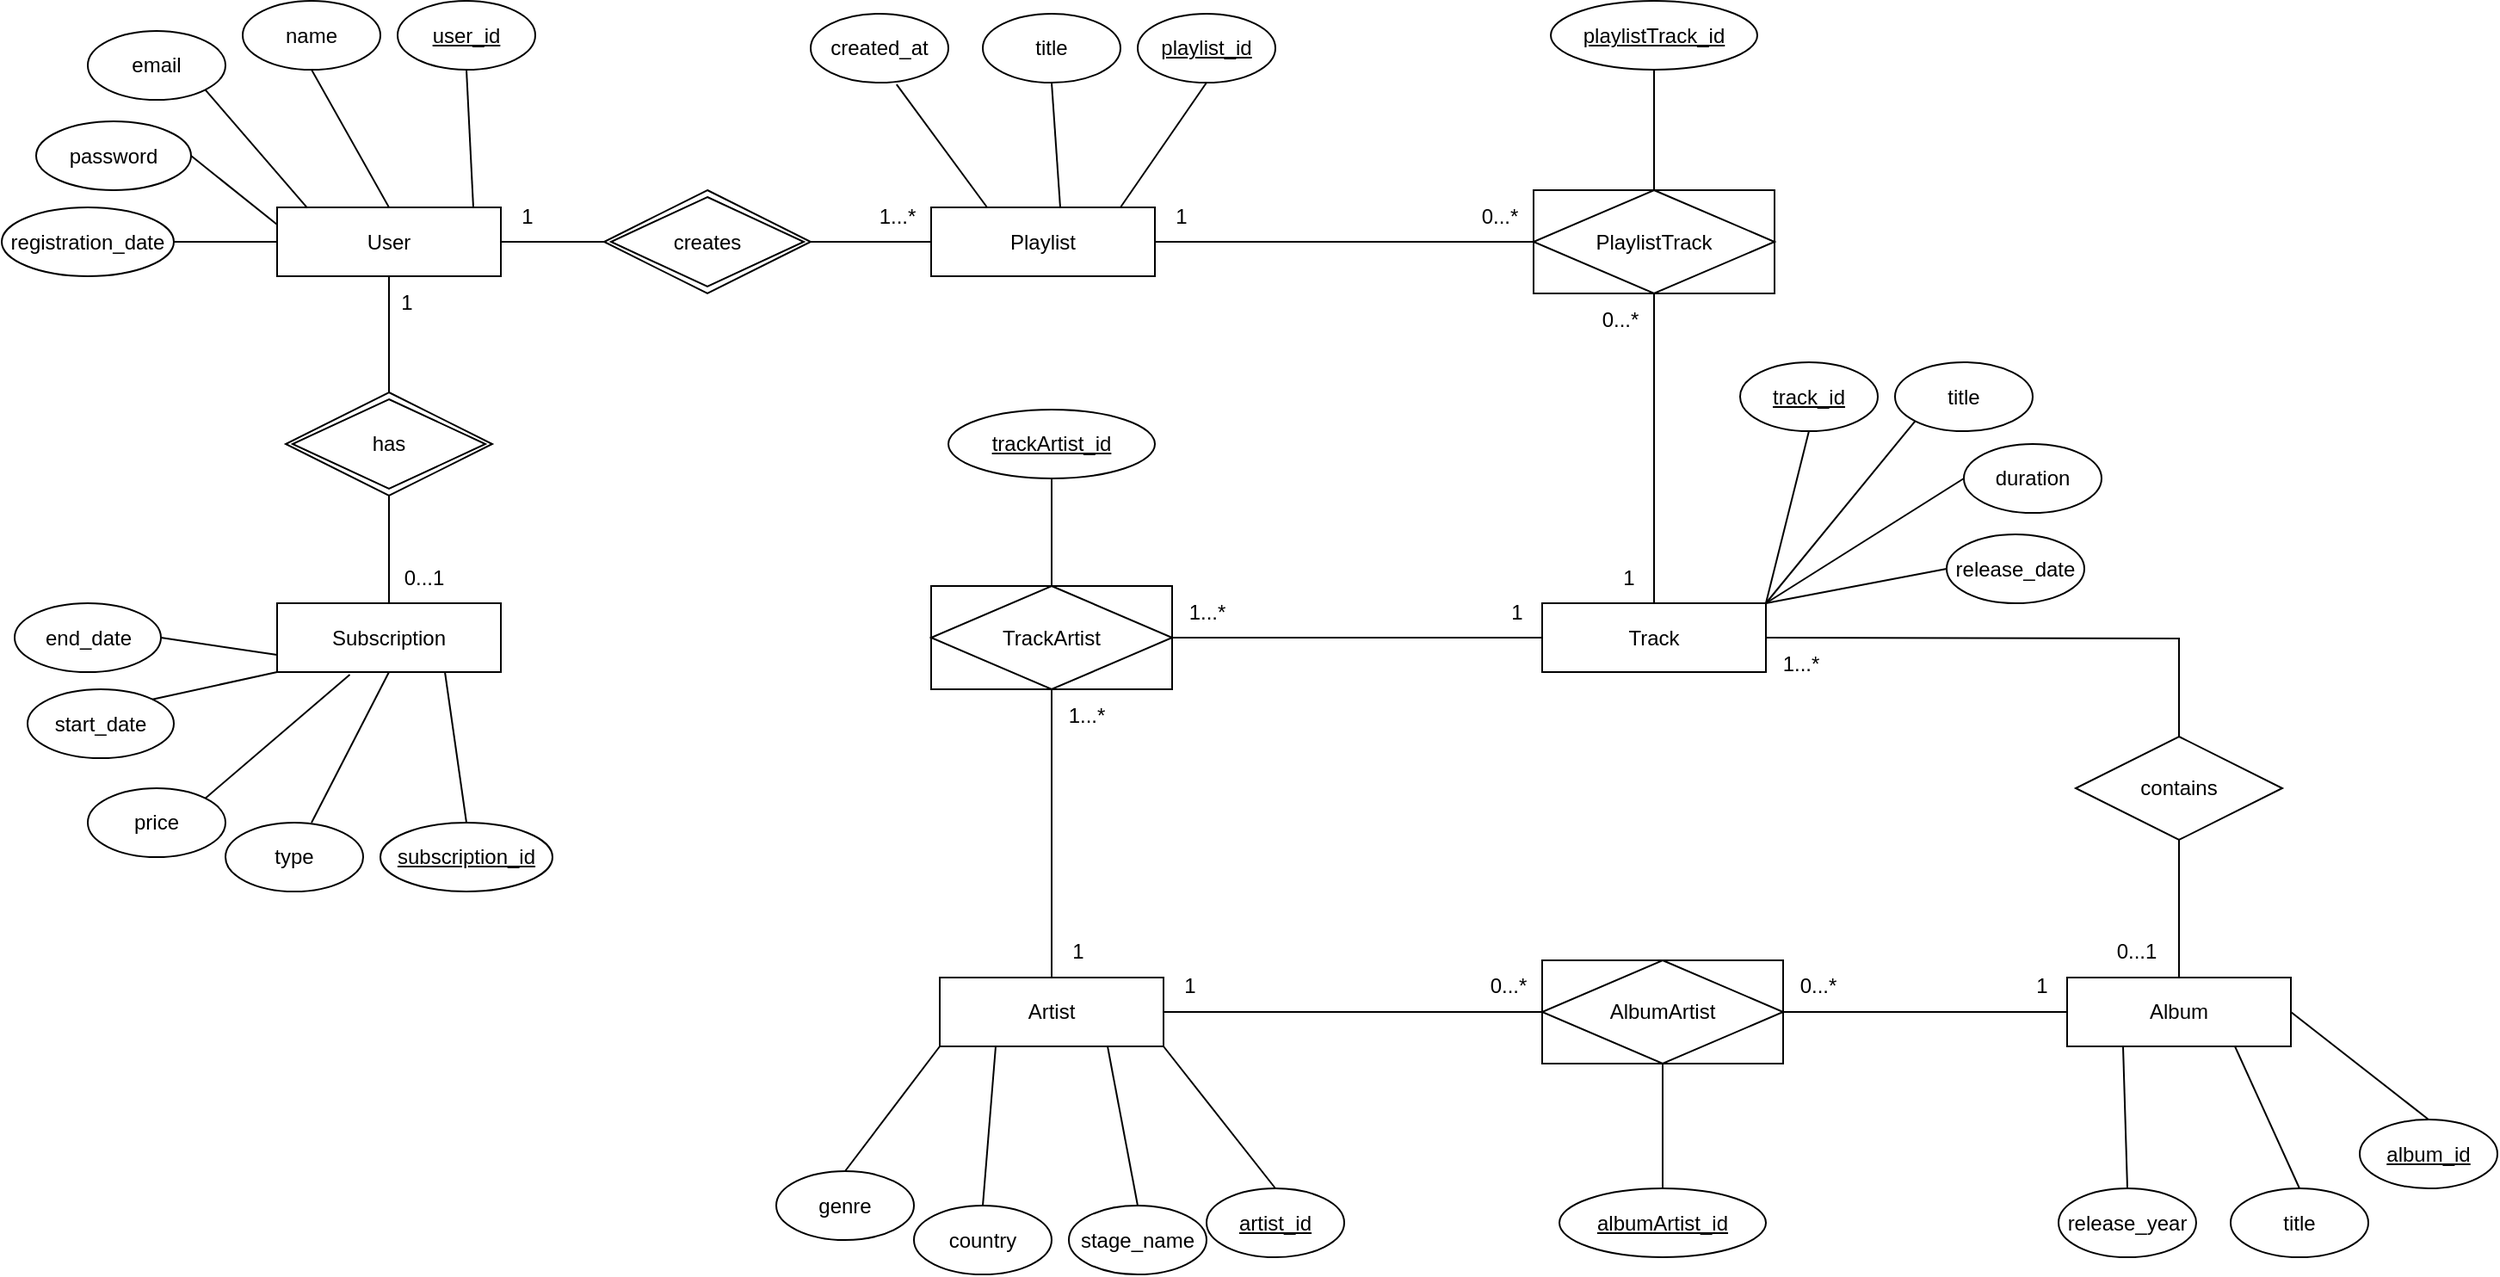 <mxfile version="28.2.5">
  <diagram name="Страница — 1" id="agk2XMMz07DwHE8a75M7">
    <mxGraphModel dx="872" dy="473" grid="1" gridSize="10" guides="1" tooltips="1" connect="1" arrows="1" fold="1" page="1" pageScale="1" pageWidth="1920" pageHeight="1200" background="#FFFFFF" math="0" shadow="0">
      <root>
        <mxCell id="0" />
        <mxCell id="1" parent="0" />
        <mxCell id="4leWx0n0EFDqDS3ZJIns-2" value="User" style="rounded=0;whiteSpace=wrap;html=1;" parent="1" vertex="1">
          <mxGeometry x="180" y="182.5" width="130" height="40" as="geometry" />
        </mxCell>
        <mxCell id="Ibi7c_byHSAgC4ZFs-kM-1" value="Playlist" style="rounded=0;whiteSpace=wrap;html=1;" parent="1" vertex="1">
          <mxGeometry x="560" y="182.5" width="130" height="40" as="geometry" />
        </mxCell>
        <mxCell id="Ibi7c_byHSAgC4ZFs-kM-2" value="Subscription" style="rounded=0;whiteSpace=wrap;html=1;" parent="1" vertex="1">
          <mxGeometry x="180" y="412.5" width="130" height="40" as="geometry" />
        </mxCell>
        <mxCell id="Ibi7c_byHSAgC4ZFs-kM-3" value="Track" style="rounded=0;whiteSpace=wrap;html=1;" parent="1" vertex="1">
          <mxGeometry x="915" y="412.5" width="130" height="40" as="geometry" />
        </mxCell>
        <mxCell id="Ibi7c_byHSAgC4ZFs-kM-4" value="Album" style="rounded=0;whiteSpace=wrap;html=1;" parent="1" vertex="1">
          <mxGeometry x="1220" y="630" width="130" height="40" as="geometry" />
        </mxCell>
        <mxCell id="Ibi7c_byHSAgC4ZFs-kM-5" value="Artist" style="rounded=0;whiteSpace=wrap;html=1;" parent="1" vertex="1">
          <mxGeometry x="565" y="630" width="130" height="40" as="geometry" />
        </mxCell>
        <mxCell id="Ibi7c_byHSAgC4ZFs-kM-6" value="PlaylistTrack" style="shape=associativeEntity;whiteSpace=wrap;html=1;align=center;" parent="1" vertex="1">
          <mxGeometry x="910" y="172.5" width="140" height="60" as="geometry" />
        </mxCell>
        <mxCell id="Ibi7c_byHSAgC4ZFs-kM-7" value="TrackArtist" style="shape=associativeEntity;whiteSpace=wrap;html=1;align=center;" parent="1" vertex="1">
          <mxGeometry x="560" y="402.5" width="140" height="60" as="geometry" />
        </mxCell>
        <mxCell id="Ibi7c_byHSAgC4ZFs-kM-9" value="user_id" style="ellipse;whiteSpace=wrap;html=1;align=center;fontStyle=4;" parent="1" vertex="1">
          <mxGeometry x="250" y="62.5" width="80" height="40" as="geometry" />
        </mxCell>
        <mxCell id="Ibi7c_byHSAgC4ZFs-kM-10" value="name" style="ellipse;whiteSpace=wrap;html=1;align=center;" parent="1" vertex="1">
          <mxGeometry x="160" y="62.5" width="80" height="40" as="geometry" />
        </mxCell>
        <mxCell id="Ibi7c_byHSAgC4ZFs-kM-11" value="email" style="ellipse;whiteSpace=wrap;html=1;align=center;" parent="1" vertex="1">
          <mxGeometry x="70" y="80" width="80" height="40" as="geometry" />
        </mxCell>
        <mxCell id="Ibi7c_byHSAgC4ZFs-kM-12" value="password" style="ellipse;whiteSpace=wrap;html=1;align=center;" parent="1" vertex="1">
          <mxGeometry x="40" y="132.5" width="90" height="40" as="geometry" />
        </mxCell>
        <mxCell id="Ibi7c_byHSAgC4ZFs-kM-13" value="registration_date" style="ellipse;whiteSpace=wrap;html=1;align=center;" parent="1" vertex="1">
          <mxGeometry x="20" y="182.5" width="100" height="40" as="geometry" />
        </mxCell>
        <mxCell id="Ibi7c_byHSAgC4ZFs-kM-20" value="" style="endArrow=none;html=1;rounded=0;exitX=1;exitY=0.5;exitDx=0;exitDy=0;entryX=0;entryY=0.5;entryDx=0;entryDy=0;" parent="1" source="Ibi7c_byHSAgC4ZFs-kM-13" target="4leWx0n0EFDqDS3ZJIns-2" edge="1">
          <mxGeometry relative="1" as="geometry">
            <mxPoint x="160" y="327" as="sourcePoint" />
            <mxPoint x="220" y="240" as="targetPoint" />
          </mxGeometry>
        </mxCell>
        <mxCell id="Ibi7c_byHSAgC4ZFs-kM-21" value="" style="endArrow=none;html=1;rounded=0;exitX=1;exitY=0.5;exitDx=0;exitDy=0;entryX=0;entryY=0.25;entryDx=0;entryDy=0;" parent="1" source="Ibi7c_byHSAgC4ZFs-kM-12" target="4leWx0n0EFDqDS3ZJIns-2" edge="1">
          <mxGeometry relative="1" as="geometry">
            <mxPoint x="150" y="307" as="sourcePoint" />
            <mxPoint x="210" y="220" as="targetPoint" />
          </mxGeometry>
        </mxCell>
        <mxCell id="Ibi7c_byHSAgC4ZFs-kM-22" value="" style="endArrow=none;html=1;rounded=0;exitX=1;exitY=1;exitDx=0;exitDy=0;entryX=0.135;entryY=0.008;entryDx=0;entryDy=0;entryPerimeter=0;" parent="1" source="Ibi7c_byHSAgC4ZFs-kM-11" target="4leWx0n0EFDqDS3ZJIns-2" edge="1">
          <mxGeometry relative="1" as="geometry">
            <mxPoint x="130" y="310" as="sourcePoint" />
            <mxPoint x="190" y="180" as="targetPoint" />
          </mxGeometry>
        </mxCell>
        <mxCell id="Ibi7c_byHSAgC4ZFs-kM-23" value="" style="endArrow=none;html=1;rounded=0;exitX=0.5;exitY=1;exitDx=0;exitDy=0;entryX=0.5;entryY=0;entryDx=0;entryDy=0;" parent="1" source="Ibi7c_byHSAgC4ZFs-kM-10" target="4leWx0n0EFDqDS3ZJIns-2" edge="1">
          <mxGeometry relative="1" as="geometry">
            <mxPoint x="130" y="310" as="sourcePoint" />
            <mxPoint x="220" y="180" as="targetPoint" />
          </mxGeometry>
        </mxCell>
        <mxCell id="Ibi7c_byHSAgC4ZFs-kM-24" value="" style="endArrow=none;html=1;rounded=0;exitX=0.5;exitY=1;exitDx=0;exitDy=0;entryX=0.877;entryY=0.008;entryDx=0;entryDy=0;entryPerimeter=0;" parent="1" source="Ibi7c_byHSAgC4ZFs-kM-9" target="4leWx0n0EFDqDS3ZJIns-2" edge="1">
          <mxGeometry relative="1" as="geometry">
            <mxPoint x="130" y="310" as="sourcePoint" />
            <mxPoint x="280" y="180" as="targetPoint" />
          </mxGeometry>
        </mxCell>
        <mxCell id="Ibi7c_byHSAgC4ZFs-kM-25" value="playlist_id" style="ellipse;whiteSpace=wrap;html=1;align=center;fontStyle=4;" parent="1" vertex="1">
          <mxGeometry x="680" y="70" width="80" height="40" as="geometry" />
        </mxCell>
        <mxCell id="Ibi7c_byHSAgC4ZFs-kM-26" value="title" style="ellipse;whiteSpace=wrap;html=1;align=center;" parent="1" vertex="1">
          <mxGeometry x="590" y="70" width="80" height="40" as="geometry" />
        </mxCell>
        <mxCell id="Ibi7c_byHSAgC4ZFs-kM-27" value="created_at" style="ellipse;whiteSpace=wrap;html=1;align=center;" parent="1" vertex="1">
          <mxGeometry x="490" y="70" width="80" height="40" as="geometry" />
        </mxCell>
        <mxCell id="Ibi7c_byHSAgC4ZFs-kM-29" value="" style="endArrow=none;html=1;rounded=0;exitX=0.624;exitY=1.026;exitDx=0;exitDy=0;exitPerimeter=0;entryX=0.25;entryY=0;entryDx=0;entryDy=0;" parent="1" source="Ibi7c_byHSAgC4ZFs-kM-27" target="Ibi7c_byHSAgC4ZFs-kM-1" edge="1">
          <mxGeometry relative="1" as="geometry">
            <mxPoint x="520" y="309.5" as="sourcePoint" />
            <mxPoint x="580" y="180" as="targetPoint" />
          </mxGeometry>
        </mxCell>
        <mxCell id="Ibi7c_byHSAgC4ZFs-kM-30" value="" style="endArrow=none;html=1;rounded=0;exitX=0.5;exitY=1;exitDx=0;exitDy=0;entryX=0.5;entryY=0;entryDx=0;entryDy=0;" parent="1" source="Ibi7c_byHSAgC4ZFs-kM-26" edge="1">
          <mxGeometry relative="1" as="geometry">
            <mxPoint x="520" y="309.5" as="sourcePoint" />
            <mxPoint x="635" y="182.5" as="targetPoint" />
          </mxGeometry>
        </mxCell>
        <mxCell id="Ibi7c_byHSAgC4ZFs-kM-31" value="" style="endArrow=none;html=1;rounded=0;exitX=0.5;exitY=1;exitDx=0;exitDy=0;entryX=0.846;entryY=0;entryDx=0;entryDy=0;entryPerimeter=0;" parent="1" source="Ibi7c_byHSAgC4ZFs-kM-25" target="Ibi7c_byHSAgC4ZFs-kM-1" edge="1">
          <mxGeometry relative="1" as="geometry">
            <mxPoint x="520" y="309.5" as="sourcePoint" />
            <mxPoint x="684" y="182.5" as="targetPoint" />
          </mxGeometry>
        </mxCell>
        <mxCell id="Ibi7c_byHSAgC4ZFs-kM-32" value="playlistTrack_id" style="ellipse;whiteSpace=wrap;html=1;align=center;fontStyle=4;" parent="1" vertex="1">
          <mxGeometry x="920" y="62.5" width="120" height="40" as="geometry" />
        </mxCell>
        <mxCell id="Ibi7c_byHSAgC4ZFs-kM-33" value="" style="endArrow=none;html=1;rounded=0;exitX=0.5;exitY=1;exitDx=0;exitDy=0;entryX=0.846;entryY=0;entryDx=0;entryDy=0;entryPerimeter=0;" parent="1" source="Ibi7c_byHSAgC4ZFs-kM-32" edge="1">
          <mxGeometry relative="1" as="geometry">
            <mxPoint x="830" y="299" as="sourcePoint" />
            <mxPoint x="980" y="172.5" as="targetPoint" />
          </mxGeometry>
        </mxCell>
        <mxCell id="Ibi7c_byHSAgC4ZFs-kM-46" value="subscription_id" style="ellipse;whiteSpace=wrap;html=1;align=center;fontStyle=4;" parent="1" vertex="1">
          <mxGeometry x="240" y="540" width="100" height="40" as="geometry" />
        </mxCell>
        <mxCell id="Ibi7c_byHSAgC4ZFs-kM-47" value="type" style="ellipse;whiteSpace=wrap;html=1;align=center;" parent="1" vertex="1">
          <mxGeometry x="150" y="540" width="80" height="40" as="geometry" />
        </mxCell>
        <mxCell id="Ibi7c_byHSAgC4ZFs-kM-48" value="price" style="ellipse;whiteSpace=wrap;html=1;align=center;" parent="1" vertex="1">
          <mxGeometry x="70" y="520" width="80" height="40" as="geometry" />
        </mxCell>
        <mxCell id="Ibi7c_byHSAgC4ZFs-kM-49" value="start_date" style="ellipse;whiteSpace=wrap;html=1;align=center;" parent="1" vertex="1">
          <mxGeometry x="35" y="462.5" width="85" height="40" as="geometry" />
        </mxCell>
        <mxCell id="Ibi7c_byHSAgC4ZFs-kM-50" value="end_date" style="ellipse;whiteSpace=wrap;html=1;align=center;" parent="1" vertex="1">
          <mxGeometry x="27.5" y="412.5" width="85" height="40" as="geometry" />
        </mxCell>
        <mxCell id="Ibi7c_byHSAgC4ZFs-kM-53" value="" style="endArrow=none;html=1;rounded=0;exitX=1;exitY=0.5;exitDx=0;exitDy=0;entryX=0;entryY=0.75;entryDx=0;entryDy=0;" parent="1" source="Ibi7c_byHSAgC4ZFs-kM-50" target="Ibi7c_byHSAgC4ZFs-kM-2" edge="1">
          <mxGeometry relative="1" as="geometry">
            <mxPoint x="190" y="758.25" as="sourcePoint" />
            <mxPoint x="210" y="633.75" as="targetPoint" />
          </mxGeometry>
        </mxCell>
        <mxCell id="Ibi7c_byHSAgC4ZFs-kM-54" value="" style="endArrow=none;html=1;rounded=0;entryX=0;entryY=1;entryDx=0;entryDy=0;exitX=1;exitY=0;exitDx=0;exitDy=0;" parent="1" source="Ibi7c_byHSAgC4ZFs-kM-49" target="Ibi7c_byHSAgC4ZFs-kM-2" edge="1">
          <mxGeometry relative="1" as="geometry">
            <mxPoint x="140" y="514" as="sourcePoint" />
            <mxPoint x="210" y="623.75" as="targetPoint" />
          </mxGeometry>
        </mxCell>
        <mxCell id="Ibi7c_byHSAgC4ZFs-kM-55" value="" style="endArrow=none;html=1;rounded=0;exitX=1;exitY=0;exitDx=0;exitDy=0;entryX=0.325;entryY=1.037;entryDx=0;entryDy=0;entryPerimeter=0;" parent="1" source="Ibi7c_byHSAgC4ZFs-kM-48" target="Ibi7c_byHSAgC4ZFs-kM-2" edge="1">
          <mxGeometry relative="1" as="geometry">
            <mxPoint x="160" y="741.25" as="sourcePoint" />
            <mxPoint x="228" y="614" as="targetPoint" />
          </mxGeometry>
        </mxCell>
        <mxCell id="Ibi7c_byHSAgC4ZFs-kM-56" value="" style="endArrow=none;html=1;rounded=0;entryX=0.5;entryY=1;entryDx=0;entryDy=0;" parent="1" target="Ibi7c_byHSAgC4ZFs-kM-2" edge="1">
          <mxGeometry relative="1" as="geometry">
            <mxPoint x="200" y="540" as="sourcePoint" />
            <mxPoint x="275" y="613.75" as="targetPoint" />
          </mxGeometry>
        </mxCell>
        <mxCell id="Ibi7c_byHSAgC4ZFs-kM-57" value="" style="endArrow=none;html=1;rounded=0;exitX=0.5;exitY=0;exitDx=0;exitDy=0;entryX=0.75;entryY=1;entryDx=0;entryDy=0;" parent="1" source="Ibi7c_byHSAgC4ZFs-kM-46" target="Ibi7c_byHSAgC4ZFs-kM-2" edge="1">
          <mxGeometry relative="1" as="geometry">
            <mxPoint x="160" y="741.25" as="sourcePoint" />
            <mxPoint x="324.01" y="614.07" as="targetPoint" />
          </mxGeometry>
        </mxCell>
        <mxCell id="Ibi7c_byHSAgC4ZFs-kM-59" value="artist_id" style="ellipse;whiteSpace=wrap;html=1;align=center;fontStyle=4;" parent="1" vertex="1">
          <mxGeometry x="720" y="752.5" width="80" height="40" as="geometry" />
        </mxCell>
        <mxCell id="Ibi7c_byHSAgC4ZFs-kM-60" value="stage_name" style="ellipse;whiteSpace=wrap;html=1;align=center;" parent="1" vertex="1">
          <mxGeometry x="640" y="762.5" width="80" height="40" as="geometry" />
        </mxCell>
        <mxCell id="Ibi7c_byHSAgC4ZFs-kM-61" value="country" style="ellipse;whiteSpace=wrap;html=1;align=center;" parent="1" vertex="1">
          <mxGeometry x="550" y="762.5" width="80" height="40" as="geometry" />
        </mxCell>
        <mxCell id="Ibi7c_byHSAgC4ZFs-kM-62" value="genre" style="ellipse;whiteSpace=wrap;html=1;align=center;" parent="1" vertex="1">
          <mxGeometry x="470" y="742.5" width="80" height="40" as="geometry" />
        </mxCell>
        <mxCell id="Ibi7c_byHSAgC4ZFs-kM-63" value="" style="endArrow=none;html=1;rounded=0;entryX=0;entryY=1;entryDx=0;entryDy=0;exitX=0.5;exitY=0;exitDx=0;exitDy=0;" parent="1" source="Ibi7c_byHSAgC4ZFs-kM-62" target="Ibi7c_byHSAgC4ZFs-kM-5" edge="1">
          <mxGeometry relative="1" as="geometry">
            <mxPoint x="501" y="719.5" as="sourcePoint" />
            <mxPoint x="430" y="582.5" as="targetPoint" />
          </mxGeometry>
        </mxCell>
        <mxCell id="Ibi7c_byHSAgC4ZFs-kM-64" value="" style="endArrow=none;html=1;rounded=0;exitX=0.5;exitY=0;exitDx=0;exitDy=0;entryX=0.25;entryY=1;entryDx=0;entryDy=0;" parent="1" source="Ibi7c_byHSAgC4ZFs-kM-61" target="Ibi7c_byHSAgC4ZFs-kM-5" edge="1">
          <mxGeometry relative="1" as="geometry">
            <mxPoint x="612" y="799.5" as="sourcePoint" />
            <mxPoint x="600" y="712.5" as="targetPoint" />
          </mxGeometry>
        </mxCell>
        <mxCell id="Ibi7c_byHSAgC4ZFs-kM-65" value="" style="endArrow=none;html=1;rounded=0;exitX=0.5;exitY=0;exitDx=0;exitDy=0;entryX=0.75;entryY=1;entryDx=0;entryDy=0;" parent="1" source="Ibi7c_byHSAgC4ZFs-kM-60" target="Ibi7c_byHSAgC4ZFs-kM-5" edge="1">
          <mxGeometry relative="1" as="geometry">
            <mxPoint x="652" y="809.5" as="sourcePoint" />
            <mxPoint x="640" y="722.5" as="targetPoint" />
          </mxGeometry>
        </mxCell>
        <mxCell id="Ibi7c_byHSAgC4ZFs-kM-66" value="" style="endArrow=none;html=1;rounded=0;exitX=0.5;exitY=0;exitDx=0;exitDy=0;entryX=1;entryY=1;entryDx=0;entryDy=0;" parent="1" source="Ibi7c_byHSAgC4ZFs-kM-59" target="Ibi7c_byHSAgC4ZFs-kM-5" edge="1">
          <mxGeometry relative="1" as="geometry">
            <mxPoint x="702" y="809.5" as="sourcePoint" />
            <mxPoint x="690" y="722.5" as="targetPoint" />
          </mxGeometry>
        </mxCell>
        <mxCell id="Ibi7c_byHSAgC4ZFs-kM-67" value="album_id" style="ellipse;whiteSpace=wrap;html=1;align=center;fontStyle=4;" parent="1" vertex="1">
          <mxGeometry x="1390" y="712.5" width="80" height="40" as="geometry" />
        </mxCell>
        <mxCell id="Ibi7c_byHSAgC4ZFs-kM-68" value="release_year" style="ellipse;whiteSpace=wrap;html=1;align=center;" parent="1" vertex="1">
          <mxGeometry x="1215" y="752.5" width="80" height="40" as="geometry" />
        </mxCell>
        <mxCell id="Ibi7c_byHSAgC4ZFs-kM-69" value="title" style="ellipse;whiteSpace=wrap;html=1;align=center;" parent="1" vertex="1">
          <mxGeometry x="1315" y="752.5" width="80" height="40" as="geometry" />
        </mxCell>
        <mxCell id="Ibi7c_byHSAgC4ZFs-kM-70" value="" style="endArrow=none;html=1;rounded=0;exitX=0.5;exitY=0;exitDx=0;exitDy=0;entryX=0.25;entryY=1;entryDx=0;entryDy=0;" parent="1" source="Ibi7c_byHSAgC4ZFs-kM-68" target="Ibi7c_byHSAgC4ZFs-kM-4" edge="1">
          <mxGeometry relative="1" as="geometry">
            <mxPoint x="1225" y="762.5" as="sourcePoint" />
            <mxPoint x="1233" y="670.5" as="targetPoint" />
          </mxGeometry>
        </mxCell>
        <mxCell id="Ibi7c_byHSAgC4ZFs-kM-71" value="" style="endArrow=none;html=1;rounded=0;exitX=0.5;exitY=0;exitDx=0;exitDy=0;entryX=0.75;entryY=1;entryDx=0;entryDy=0;" parent="1" source="Ibi7c_byHSAgC4ZFs-kM-69" target="Ibi7c_byHSAgC4ZFs-kM-4" edge="1">
          <mxGeometry relative="1" as="geometry">
            <mxPoint x="1345" y="764.5" as="sourcePoint" />
            <mxPoint x="1353" y="672.5" as="targetPoint" />
          </mxGeometry>
        </mxCell>
        <mxCell id="Ibi7c_byHSAgC4ZFs-kM-72" value="" style="endArrow=none;html=1;rounded=0;exitX=0.5;exitY=0;exitDx=0;exitDy=0;entryX=1;entryY=0.5;entryDx=0;entryDy=0;" parent="1" source="Ibi7c_byHSAgC4ZFs-kM-67" target="Ibi7c_byHSAgC4ZFs-kM-4" edge="1">
          <mxGeometry relative="1" as="geometry">
            <mxPoint x="1345" y="784.5" as="sourcePoint" />
            <mxPoint x="1353" y="692.5" as="targetPoint" />
          </mxGeometry>
        </mxCell>
        <mxCell id="Ibi7c_byHSAgC4ZFs-kM-73" value="track_id" style="ellipse;whiteSpace=wrap;html=1;align=center;fontStyle=4;" parent="1" vertex="1">
          <mxGeometry x="1030" y="272.5" width="80" height="40" as="geometry" />
        </mxCell>
        <mxCell id="Ibi7c_byHSAgC4ZFs-kM-74" value="duration" style="ellipse;whiteSpace=wrap;html=1;align=center;" parent="1" vertex="1">
          <mxGeometry x="1160" y="320" width="80" height="40" as="geometry" />
        </mxCell>
        <mxCell id="Ibi7c_byHSAgC4ZFs-kM-75" value="title" style="ellipse;whiteSpace=wrap;html=1;align=center;" parent="1" vertex="1">
          <mxGeometry x="1120" y="272.5" width="80" height="40" as="geometry" />
        </mxCell>
        <mxCell id="Ibi7c_byHSAgC4ZFs-kM-76" value="release_date" style="ellipse;whiteSpace=wrap;html=1;align=center;" parent="1" vertex="1">
          <mxGeometry x="1150" y="372.5" width="80" height="40" as="geometry" />
        </mxCell>
        <mxCell id="Ibi7c_byHSAgC4ZFs-kM-77" value="" style="endArrow=none;html=1;rounded=0;entryX=1;entryY=0;entryDx=0;entryDy=0;exitX=0;exitY=0.5;exitDx=0;exitDy=0;" parent="1" source="Ibi7c_byHSAgC4ZFs-kM-76" target="Ibi7c_byHSAgC4ZFs-kM-3" edge="1">
          <mxGeometry relative="1" as="geometry">
            <mxPoint x="1140" y="430" as="sourcePoint" />
            <mxPoint x="1053" y="431.5" as="targetPoint" />
          </mxGeometry>
        </mxCell>
        <mxCell id="Ibi7c_byHSAgC4ZFs-kM-78" value="" style="endArrow=none;html=1;rounded=0;exitX=0;exitY=0.5;exitDx=0;exitDy=0;entryX=1;entryY=0;entryDx=0;entryDy=0;" parent="1" source="Ibi7c_byHSAgC4ZFs-kM-74" target="Ibi7c_byHSAgC4ZFs-kM-3" edge="1">
          <mxGeometry relative="1" as="geometry">
            <mxPoint x="1097" y="542" as="sourcePoint" />
            <mxPoint x="1060" y="460" as="targetPoint" />
          </mxGeometry>
        </mxCell>
        <mxCell id="Ibi7c_byHSAgC4ZFs-kM-79" value="" style="endArrow=none;html=1;rounded=0;exitX=0;exitY=1;exitDx=0;exitDy=0;entryX=1;entryY=0;entryDx=0;entryDy=0;" parent="1" source="Ibi7c_byHSAgC4ZFs-kM-75" target="Ibi7c_byHSAgC4ZFs-kM-3" edge="1">
          <mxGeometry relative="1" as="geometry">
            <mxPoint x="1097" y="492" as="sourcePoint" />
            <mxPoint x="1045" y="433" as="targetPoint" />
          </mxGeometry>
        </mxCell>
        <mxCell id="Ibi7c_byHSAgC4ZFs-kM-80" value="" style="endArrow=none;html=1;rounded=0;exitX=0.5;exitY=1;exitDx=0;exitDy=0;entryX=1;entryY=0;entryDx=0;entryDy=0;" parent="1" source="Ibi7c_byHSAgC4ZFs-kM-73" target="Ibi7c_byHSAgC4ZFs-kM-3" edge="1">
          <mxGeometry relative="1" as="geometry">
            <mxPoint x="1127" y="472" as="sourcePoint" />
            <mxPoint x="1090" y="390" as="targetPoint" />
          </mxGeometry>
        </mxCell>
        <mxCell id="Ibi7c_byHSAgC4ZFs-kM-81" value="trackArtist_id" style="ellipse;whiteSpace=wrap;html=1;align=center;fontStyle=4;" parent="1" vertex="1">
          <mxGeometry x="570" y="300" width="120" height="40" as="geometry" />
        </mxCell>
        <mxCell id="Ibi7c_byHSAgC4ZFs-kM-82" value="" style="endArrow=none;html=1;rounded=0;exitX=0.5;exitY=1;exitDx=0;exitDy=0;entryX=0.5;entryY=0;entryDx=0;entryDy=0;" parent="1" source="Ibi7c_byHSAgC4ZFs-kM-81" target="Ibi7c_byHSAgC4ZFs-kM-7" edge="1">
          <mxGeometry relative="1" as="geometry">
            <mxPoint x="450" y="536.5" as="sourcePoint" />
            <mxPoint x="750" y="362.5" as="targetPoint" />
          </mxGeometry>
        </mxCell>
        <mxCell id="Ibi7c_byHSAgC4ZFs-kM-83" value="" style="endArrow=none;html=1;rounded=0;exitX=0.5;exitY=1;exitDx=0;exitDy=0;entryX=0.5;entryY=0;entryDx=0;entryDy=0;" parent="1" source="Ibi7c_byHSAgC4ZFs-kM-6" target="Ibi7c_byHSAgC4ZFs-kM-3" edge="1">
          <mxGeometry relative="1" as="geometry">
            <mxPoint x="640" y="240" as="sourcePoint" />
            <mxPoint x="800" y="240" as="targetPoint" />
          </mxGeometry>
        </mxCell>
        <mxCell id="Ibi7c_byHSAgC4ZFs-kM-84" value="" style="endArrow=none;html=1;rounded=0;exitX=1;exitY=0.5;exitDx=0;exitDy=0;entryX=0;entryY=0.5;entryDx=0;entryDy=0;" parent="1" source="Ibi7c_byHSAgC4ZFs-kM-1" target="Ibi7c_byHSAgC4ZFs-kM-6" edge="1">
          <mxGeometry relative="1" as="geometry">
            <mxPoint x="720" y="240" as="sourcePoint" />
            <mxPoint x="880" y="240" as="targetPoint" />
          </mxGeometry>
        </mxCell>
        <mxCell id="Ibi7c_byHSAgC4ZFs-kM-85" value="" style="endArrow=none;html=1;rounded=0;exitX=1;exitY=0.5;exitDx=0;exitDy=0;entryX=0;entryY=0.5;entryDx=0;entryDy=0;" parent="1" source="Ibi7c_byHSAgC4ZFs-kM-7" target="Ibi7c_byHSAgC4ZFs-kM-3" edge="1">
          <mxGeometry relative="1" as="geometry">
            <mxPoint x="720" y="340" as="sourcePoint" />
            <mxPoint x="880" y="340" as="targetPoint" />
          </mxGeometry>
        </mxCell>
        <mxCell id="Ibi7c_byHSAgC4ZFs-kM-86" value="" style="endArrow=none;html=1;rounded=0;exitX=0.5;exitY=1;exitDx=0;exitDy=0;entryX=0.5;entryY=0;entryDx=0;entryDy=0;" parent="1" source="Ibi7c_byHSAgC4ZFs-kM-7" target="Ibi7c_byHSAgC4ZFs-kM-5" edge="1">
          <mxGeometry relative="1" as="geometry">
            <mxPoint x="720" y="530" as="sourcePoint" />
            <mxPoint x="880" y="530" as="targetPoint" />
          </mxGeometry>
        </mxCell>
        <mxCell id="Ibi7c_byHSAgC4ZFs-kM-87" value="1" style="text;html=1;align=center;verticalAlign=middle;resizable=0;points=[];autosize=1;strokeColor=none;fillColor=none;" parent="1" vertex="1">
          <mxGeometry x="690" y="172.5" width="30" height="30" as="geometry" />
        </mxCell>
        <mxCell id="Ibi7c_byHSAgC4ZFs-kM-88" value="0...*" style="text;html=1;align=center;verticalAlign=middle;resizable=0;points=[];autosize=1;strokeColor=none;fillColor=none;" parent="1" vertex="1">
          <mxGeometry x="870" y="172.5" width="40" height="30" as="geometry" />
        </mxCell>
        <mxCell id="Ibi7c_byHSAgC4ZFs-kM-89" value="1" style="text;html=1;align=center;verticalAlign=middle;resizable=0;points=[];autosize=1;strokeColor=none;fillColor=none;" parent="1" vertex="1">
          <mxGeometry x="950" y="382.5" width="30" height="30" as="geometry" />
        </mxCell>
        <mxCell id="Ibi7c_byHSAgC4ZFs-kM-90" value="0...*" style="text;html=1;align=center;verticalAlign=middle;resizable=0;points=[];autosize=1;strokeColor=none;fillColor=none;" parent="1" vertex="1">
          <mxGeometry x="940" y="232.5" width="40" height="30" as="geometry" />
        </mxCell>
        <mxCell id="Ibi7c_byHSAgC4ZFs-kM-92" value="1" style="text;html=1;align=center;verticalAlign=middle;resizable=0;points=[];autosize=1;strokeColor=none;fillColor=none;" parent="1" vertex="1">
          <mxGeometry x="885" y="402.5" width="30" height="30" as="geometry" />
        </mxCell>
        <mxCell id="Ibi7c_byHSAgC4ZFs-kM-93" value="1" style="text;html=1;align=center;verticalAlign=middle;resizable=0;points=[];autosize=1;strokeColor=none;fillColor=none;" parent="1" vertex="1">
          <mxGeometry x="630" y="600" width="30" height="30" as="geometry" />
        </mxCell>
        <mxCell id="Ibi7c_byHSAgC4ZFs-kM-94" value="1...*" style="text;html=1;align=center;verticalAlign=middle;resizable=0;points=[];autosize=1;strokeColor=none;fillColor=none;" parent="1" vertex="1">
          <mxGeometry x="630" y="462.5" width="40" height="30" as="geometry" />
        </mxCell>
        <mxCell id="Ibi7c_byHSAgC4ZFs-kM-95" value="1...*" style="text;html=1;align=center;verticalAlign=middle;resizable=0;points=[];autosize=1;strokeColor=none;fillColor=none;" parent="1" vertex="1">
          <mxGeometry x="700" y="402.5" width="40" height="30" as="geometry" />
        </mxCell>
        <mxCell id="Ibi7c_byHSAgC4ZFs-kM-96" value="creates" style="shape=rhombus;double=1;perimeter=rhombusPerimeter;whiteSpace=wrap;html=1;align=center;" parent="1" vertex="1">
          <mxGeometry x="370" y="172.5" width="120" height="60" as="geometry" />
        </mxCell>
        <mxCell id="Ibi7c_byHSAgC4ZFs-kM-98" value="" style="endArrow=none;html=1;rounded=0;exitX=0.5;exitY=1;exitDx=0;exitDy=0;entryX=0.5;entryY=0;entryDx=0;entryDy=0;" parent="1" source="4leWx0n0EFDqDS3ZJIns-2" edge="1">
          <mxGeometry relative="1" as="geometry">
            <mxPoint x="220" y="330" as="sourcePoint" />
            <mxPoint x="245" y="290" as="targetPoint" />
          </mxGeometry>
        </mxCell>
        <mxCell id="Ibi7c_byHSAgC4ZFs-kM-99" value="" style="endArrow=none;html=1;rounded=0;exitX=0.5;exitY=1;exitDx=0;exitDy=0;entryX=0.5;entryY=0;entryDx=0;entryDy=0;" parent="1" target="Ibi7c_byHSAgC4ZFs-kM-2" edge="1">
          <mxGeometry relative="1" as="geometry">
            <mxPoint x="245" y="350" as="sourcePoint" />
            <mxPoint x="260" y="380" as="targetPoint" />
          </mxGeometry>
        </mxCell>
        <mxCell id="Ibi7c_byHSAgC4ZFs-kM-100" value="1" style="text;html=1;align=center;verticalAlign=middle;resizable=0;points=[];autosize=1;strokeColor=none;fillColor=none;" parent="1" vertex="1">
          <mxGeometry x="240" y="222.5" width="30" height="30" as="geometry" />
        </mxCell>
        <mxCell id="Ibi7c_byHSAgC4ZFs-kM-101" value="0...1" style="text;html=1;align=center;verticalAlign=middle;resizable=0;points=[];autosize=1;strokeColor=none;fillColor=none;" parent="1" vertex="1">
          <mxGeometry x="240" y="382.5" width="50" height="30" as="geometry" />
        </mxCell>
        <mxCell id="Ibi7c_byHSAgC4ZFs-kM-102" value="" style="endArrow=none;html=1;rounded=0;exitX=1;exitY=0.5;exitDx=0;exitDy=0;entryX=0;entryY=0.5;entryDx=0;entryDy=0;" parent="1" source="4leWx0n0EFDqDS3ZJIns-2" target="Ibi7c_byHSAgC4ZFs-kM-96" edge="1">
          <mxGeometry relative="1" as="geometry">
            <mxPoint x="330" y="240" as="sourcePoint" />
            <mxPoint x="490" y="240" as="targetPoint" />
          </mxGeometry>
        </mxCell>
        <mxCell id="Ibi7c_byHSAgC4ZFs-kM-103" value="" style="endArrow=none;html=1;rounded=0;exitX=1;exitY=0.5;exitDx=0;exitDy=0;entryX=0;entryY=0.5;entryDx=0;entryDy=0;" parent="1" source="Ibi7c_byHSAgC4ZFs-kM-96" target="Ibi7c_byHSAgC4ZFs-kM-1" edge="1">
          <mxGeometry relative="1" as="geometry">
            <mxPoint x="330" y="240" as="sourcePoint" />
            <mxPoint x="490" y="240" as="targetPoint" />
          </mxGeometry>
        </mxCell>
        <mxCell id="Ibi7c_byHSAgC4ZFs-kM-104" value="1" style="text;html=1;align=center;verticalAlign=middle;resizable=0;points=[];autosize=1;strokeColor=none;fillColor=none;" parent="1" vertex="1">
          <mxGeometry x="310" y="172.5" width="30" height="30" as="geometry" />
        </mxCell>
        <mxCell id="Ibi7c_byHSAgC4ZFs-kM-105" value="1...*" style="text;html=1;align=center;verticalAlign=middle;resizable=0;points=[];autosize=1;strokeColor=none;fillColor=none;" parent="1" vertex="1">
          <mxGeometry x="520" y="172.5" width="40" height="30" as="geometry" />
        </mxCell>
        <mxCell id="Ibi7c_byHSAgC4ZFs-kM-106" value="contains" style="shape=rhombus;perimeter=rhombusPerimeter;whiteSpace=wrap;html=1;align=center;" parent="1" vertex="1">
          <mxGeometry x="1225" y="490" width="120" height="60" as="geometry" />
        </mxCell>
        <mxCell id="Ibi7c_byHSAgC4ZFs-kM-107" value="" style="endArrow=none;html=1;rounded=0;entryX=1;entryY=0.5;entryDx=0;entryDy=0;exitX=0.5;exitY=0;exitDx=0;exitDy=0;" parent="1" source="Ibi7c_byHSAgC4ZFs-kM-106" target="Ibi7c_byHSAgC4ZFs-kM-3" edge="1">
          <mxGeometry relative="1" as="geometry">
            <mxPoint x="1280" y="510" as="sourcePoint" />
            <mxPoint x="1070" y="520" as="targetPoint" />
            <Array as="points">
              <mxPoint x="1285" y="433" />
            </Array>
          </mxGeometry>
        </mxCell>
        <mxCell id="Ibi7c_byHSAgC4ZFs-kM-108" value="" style="endArrow=none;html=1;rounded=0;exitX=0.5;exitY=1;exitDx=0;exitDy=0;entryX=0.5;entryY=0;entryDx=0;entryDy=0;" parent="1" source="Ibi7c_byHSAgC4ZFs-kM-106" target="Ibi7c_byHSAgC4ZFs-kM-4" edge="1">
          <mxGeometry relative="1" as="geometry">
            <mxPoint x="1215" y="520" as="sourcePoint" />
            <mxPoint x="1375" y="520" as="targetPoint" />
          </mxGeometry>
        </mxCell>
        <mxCell id="Ibi7c_byHSAgC4ZFs-kM-109" value="1...*" style="text;html=1;align=center;verticalAlign=middle;resizable=0;points=[];autosize=1;strokeColor=none;fillColor=none;" parent="1" vertex="1">
          <mxGeometry x="1045" y="432.5" width="40" height="30" as="geometry" />
        </mxCell>
        <mxCell id="Ibi7c_byHSAgC4ZFs-kM-110" value="0...1" style="text;html=1;align=center;verticalAlign=middle;resizable=0;points=[];autosize=1;strokeColor=none;fillColor=none;" parent="1" vertex="1">
          <mxGeometry x="1235" y="600" width="50" height="30" as="geometry" />
        </mxCell>
        <mxCell id="Ibi7c_byHSAgC4ZFs-kM-112" value="" style="endArrow=none;html=1;rounded=0;exitX=1;exitY=0.5;exitDx=0;exitDy=0;entryX=0;entryY=0.5;entryDx=0;entryDy=0;" parent="1" source="Ibi7c_byHSAgC4ZFs-kM-5" target="Ibi7c_byHSAgC4ZFs-kM-119" edge="1">
          <mxGeometry relative="1" as="geometry">
            <mxPoint x="720" y="590" as="sourcePoint" />
            <mxPoint x="940" y="650" as="targetPoint" />
          </mxGeometry>
        </mxCell>
        <mxCell id="Ibi7c_byHSAgC4ZFs-kM-113" value="" style="endArrow=none;html=1;rounded=0;exitX=1;exitY=0.5;exitDx=0;exitDy=0;entryX=0;entryY=0.5;entryDx=0;entryDy=0;" parent="1" source="Ibi7c_byHSAgC4ZFs-kM-119" target="Ibi7c_byHSAgC4ZFs-kM-4" edge="1">
          <mxGeometry relative="1" as="geometry">
            <mxPoint x="980" y="650" as="sourcePoint" />
            <mxPoint x="800" y="590" as="targetPoint" />
          </mxGeometry>
        </mxCell>
        <mxCell id="Ibi7c_byHSAgC4ZFs-kM-114" value="0...*" style="text;html=1;align=center;verticalAlign=middle;resizable=0;points=[];autosize=1;strokeColor=none;fillColor=none;" parent="1" vertex="1">
          <mxGeometry x="1055" y="620" width="40" height="30" as="geometry" />
        </mxCell>
        <mxCell id="Ibi7c_byHSAgC4ZFs-kM-115" value="0...*" style="text;html=1;align=center;verticalAlign=middle;resizable=0;points=[];autosize=1;strokeColor=none;fillColor=none;" parent="1" vertex="1">
          <mxGeometry x="875" y="620" width="40" height="30" as="geometry" />
        </mxCell>
        <mxCell id="Ibi7c_byHSAgC4ZFs-kM-116" style="edgeStyle=orthogonalEdgeStyle;rounded=0;orthogonalLoop=1;jettySize=auto;html=1;exitX=0.5;exitY=1;exitDx=0;exitDy=0;" parent="1" source="Ibi7c_byHSAgC4ZFs-kM-76" target="Ibi7c_byHSAgC4ZFs-kM-76" edge="1">
          <mxGeometry relative="1" as="geometry" />
        </mxCell>
        <mxCell id="Ibi7c_byHSAgC4ZFs-kM-119" value="AlbumArtist" style="shape=associativeEntity;whiteSpace=wrap;html=1;align=center;" parent="1" vertex="1">
          <mxGeometry x="915" y="620" width="140" height="60" as="geometry" />
        </mxCell>
        <mxCell id="Ibi7c_byHSAgC4ZFs-kM-120" value="albumArtist_id" style="ellipse;whiteSpace=wrap;html=1;align=center;fontStyle=4;" parent="1" vertex="1">
          <mxGeometry x="925" y="752.5" width="120" height="40" as="geometry" />
        </mxCell>
        <mxCell id="Ibi7c_byHSAgC4ZFs-kM-121" value="" style="endArrow=none;html=1;rounded=0;exitX=0.5;exitY=0;exitDx=0;exitDy=0;entryX=0.5;entryY=1;entryDx=0;entryDy=0;" parent="1" source="Ibi7c_byHSAgC4ZFs-kM-120" target="Ibi7c_byHSAgC4ZFs-kM-119" edge="1">
          <mxGeometry relative="1" as="geometry">
            <mxPoint x="825" y="986.5" as="sourcePoint" />
            <mxPoint x="1005" y="853" as="targetPoint" />
          </mxGeometry>
        </mxCell>
        <mxCell id="Ibi7c_byHSAgC4ZFs-kM-122" value="1" style="text;html=1;align=center;verticalAlign=middle;resizable=0;points=[];autosize=1;strokeColor=none;fillColor=none;" parent="1" vertex="1">
          <mxGeometry x="695" y="620" width="30" height="30" as="geometry" />
        </mxCell>
        <mxCell id="Ibi7c_byHSAgC4ZFs-kM-123" value="1" style="text;html=1;align=center;verticalAlign=middle;resizable=0;points=[];autosize=1;strokeColor=none;fillColor=none;" parent="1" vertex="1">
          <mxGeometry x="1190" y="620" width="30" height="30" as="geometry" />
        </mxCell>
        <mxCell id="NfamQvIyDrqCwpghxfbs-1" value="has" style="shape=rhombus;double=1;perimeter=rhombusPerimeter;whiteSpace=wrap;html=1;align=center;" vertex="1" parent="1">
          <mxGeometry x="185" y="290" width="120" height="60" as="geometry" />
        </mxCell>
      </root>
    </mxGraphModel>
  </diagram>
</mxfile>
